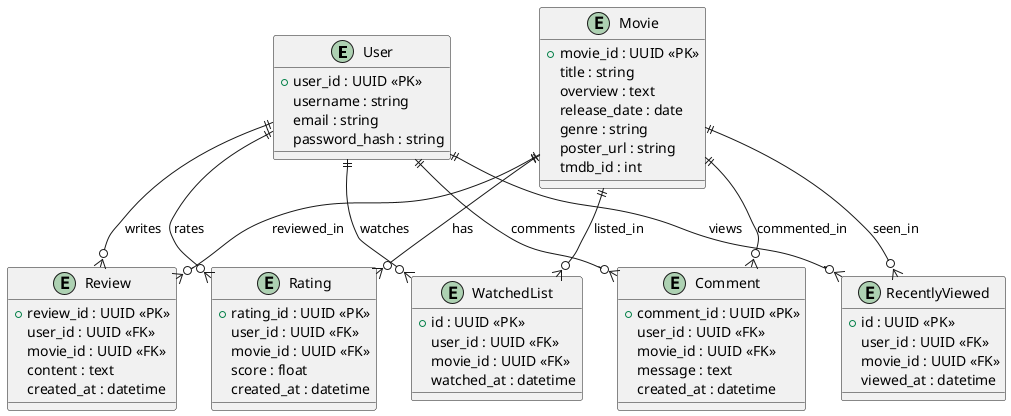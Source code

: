 @startuml

entity User {
  + user_id : UUID <<PK>>
  username : string
  email : string
  password_hash : string
}

entity Movie {
  + movie_id : UUID <<PK>>
  title : string
  overview : text
  release_date : date
  genre : string
  poster_url : string
  tmdb_id : int
}

entity Rating {
  + rating_id : UUID <<PK>>
  user_id : UUID <<FK>>
  movie_id : UUID <<FK>>
  score : float
  created_at : datetime
}

entity Review {
  + review_id : UUID <<PK>>
  user_id : UUID <<FK>>
  movie_id : UUID <<FK>>
  content : text
  created_at : datetime
}

entity Comment {
  + comment_id : UUID <<PK>>
  user_id : UUID <<FK>>
  movie_id : UUID <<FK>>
  message : text
  created_at : datetime
}

entity WatchedList {
  + id : UUID <<PK>>
  user_id : UUID <<FK>>
  movie_id : UUID <<FK>>
  watched_at : datetime
}

entity RecentlyViewed {
  + id : UUID <<PK>>
  user_id : UUID <<FK>>
  movie_id : UUID <<FK>>
  viewed_at : datetime
}

' Relationships
User ||--o{ Rating : rates
User ||--o{ Review : writes
User ||--o{ Comment : comments
User ||--o{ WatchedList : watches
User ||--o{ RecentlyViewed : views

Movie ||--o{ Rating : has
Movie ||--o{ Review : reviewed_in
Movie ||--o{ Comment : commented_in
Movie ||--o{ WatchedList : listed_in
Movie ||--o{ RecentlyViewed : seen_in

@enduml
